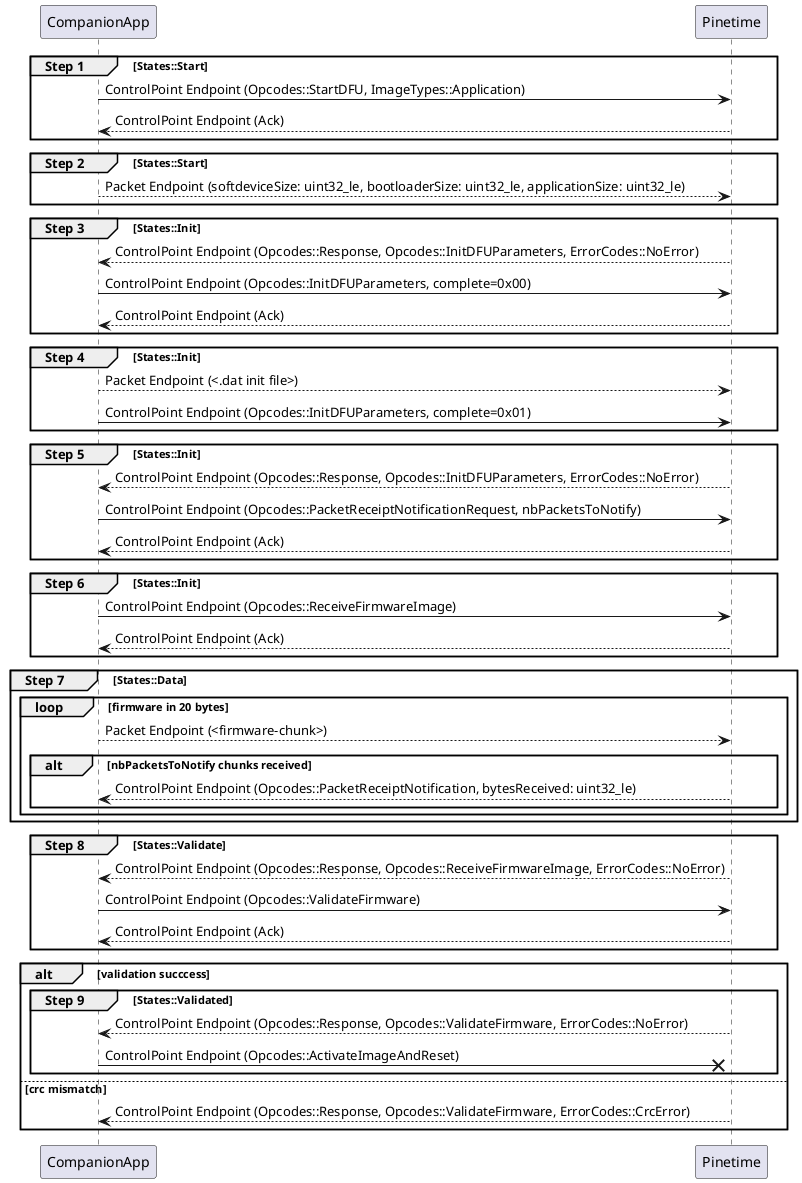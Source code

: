 @startuml

group Step 1 [States::Start]
CompanionApp -> Pinetime : ControlPoint Endpoint (Opcodes::StartDFU, ImageTypes::Application)
Pinetime --> CompanionApp : ControlPoint Endpoint (Ack)
end

group Step 2 [States::Start]
  CompanionApp --> Pinetime : Packet Endpoint (softdeviceSize: uint32_le, bootloaderSize: uint32_le, applicationSize: uint32_le)
end

group Step 3 [States::Init]
  Pinetime --> CompanionApp : ControlPoint Endpoint (Opcodes::Response, Opcodes::InitDFUParameters, ErrorCodes::NoError)
  CompanionApp -> Pinetime : ControlPoint Endpoint (Opcodes::InitDFUParameters, complete=0x00)
  Pinetime --> CompanionApp : ControlPoint Endpoint (Ack)
end

group Step 4 [States::Init]
  CompanionApp --> Pinetime : Packet Endpoint (<.dat init file>)
  CompanionApp -> Pinetime : ControlPoint Endpoint (Opcodes::InitDFUParameters, complete=0x01)
end

group Step 5 [States::Init]
  Pinetime --> CompanionApp : ControlPoint Endpoint (Opcodes::Response, Opcodes::InitDFUParameters, ErrorCodes::NoError)
  CompanionApp -> Pinetime : ControlPoint Endpoint (Opcodes::PacketReceiptNotificationRequest, nbPacketsToNotify)
  Pinetime --> CompanionApp : ControlPoint Endpoint (Ack)
end

group Step 6 [States::Init]
  CompanionApp -> Pinetime : ControlPoint Endpoint (Opcodes::ReceiveFirmwareImage)
  Pinetime --> CompanionApp : ControlPoint Endpoint (Ack)
end

group Step 7 [States::Data]
  loop firmware in 20 bytes
    CompanionApp --> Pinetime : Packet Endpoint (<firmware-chunk>)
    alt nbPacketsToNotify chunks received
      Pinetime --> CompanionApp : ControlPoint Endpoint (Opcodes::PacketReceiptNotification, bytesReceived: uint32_le)
    end
  end
end

group Step 8 [States::Validate]
  Pinetime --> CompanionApp : ControlPoint Endpoint (Opcodes::Response, Opcodes::ReceiveFirmwareImage, ErrorCodes::NoError)
  CompanionApp -> Pinetime : ControlPoint Endpoint (Opcodes::ValidateFirmware)
  Pinetime --> CompanionApp : ControlPoint Endpoint (Ack)
end

alt validation succcess
  group Step 9 [States::Validated]
    Pinetime --> CompanionApp : ControlPoint Endpoint (Opcodes::Response, Opcodes::ValidateFirmware, ErrorCodes::NoError)
    CompanionApp ->x Pinetime : ControlPoint Endpoint (Opcodes::ActivateImageAndReset)
  end
else crc mismatch
  Pinetime --> CompanionApp : ControlPoint Endpoint (Opcodes::Response, Opcodes::ValidateFirmware, ErrorCodes::CrcError)
end

@enduml
